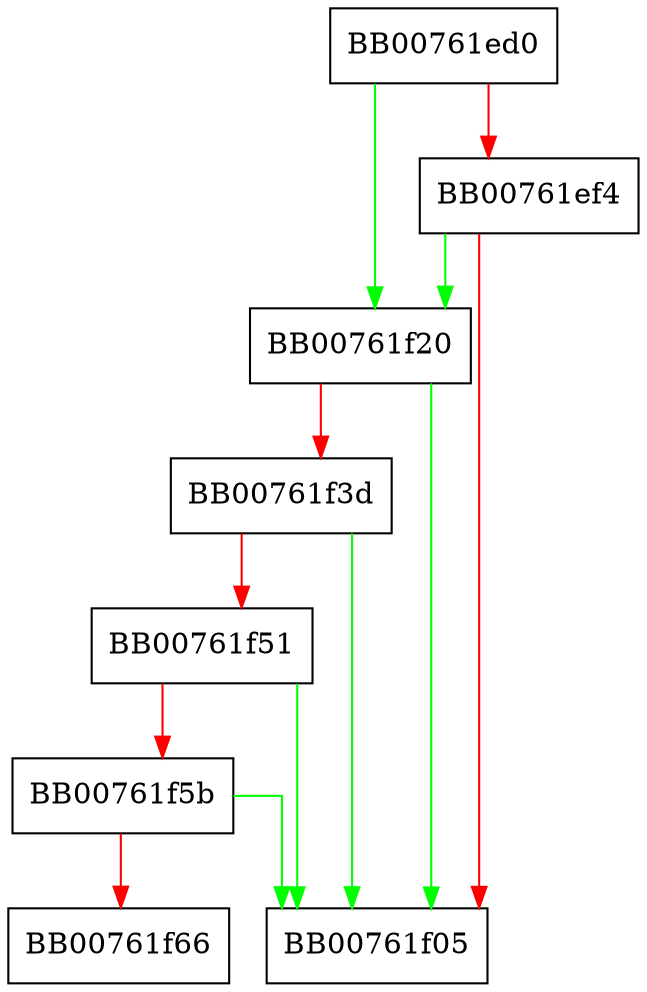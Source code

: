 digraph get_rsa_payload_c6 {
  node [shape="box"];
  graph [splines=ortho];
  BB00761ed0 -> BB00761f20 [color="green"];
  BB00761ed0 -> BB00761ef4 [color="red"];
  BB00761ef4 -> BB00761f20 [color="green"];
  BB00761ef4 -> BB00761f05 [color="red"];
  BB00761f20 -> BB00761f05 [color="green"];
  BB00761f20 -> BB00761f3d [color="red"];
  BB00761f3d -> BB00761f05 [color="green"];
  BB00761f3d -> BB00761f51 [color="red"];
  BB00761f51 -> BB00761f05 [color="green"];
  BB00761f51 -> BB00761f5b [color="red"];
  BB00761f5b -> BB00761f05 [color="green"];
  BB00761f5b -> BB00761f66 [color="red"];
}